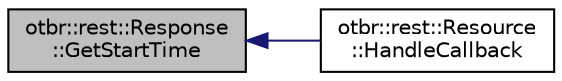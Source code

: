 digraph "otbr::rest::Response::GetStartTime"
{
  edge [fontname="Helvetica",fontsize="10",labelfontname="Helvetica",labelfontsize="10"];
  node [fontname="Helvetica",fontsize="10",shape=record];
  rankdir="LR";
  Node3 [label="otbr::rest::Response\l::GetStartTime",height=0.2,width=0.4,color="black", fillcolor="grey75", style="filled", fontcolor="black"];
  Node3 -> Node4 [dir="back",color="midnightblue",fontsize="10",style="solid",fontname="Helvetica"];
  Node4 [label="otbr::rest::Resource\l::HandleCallback",height=0.2,width=0.4,color="black", fillcolor="white", style="filled",URL="$d7/d6e/classotbr_1_1rest_1_1Resource.html#ab295a777534ec33d12ee2212ddf7bd48",tooltip="This method distributes a callback handler for each connection needs a callback. "];
}
